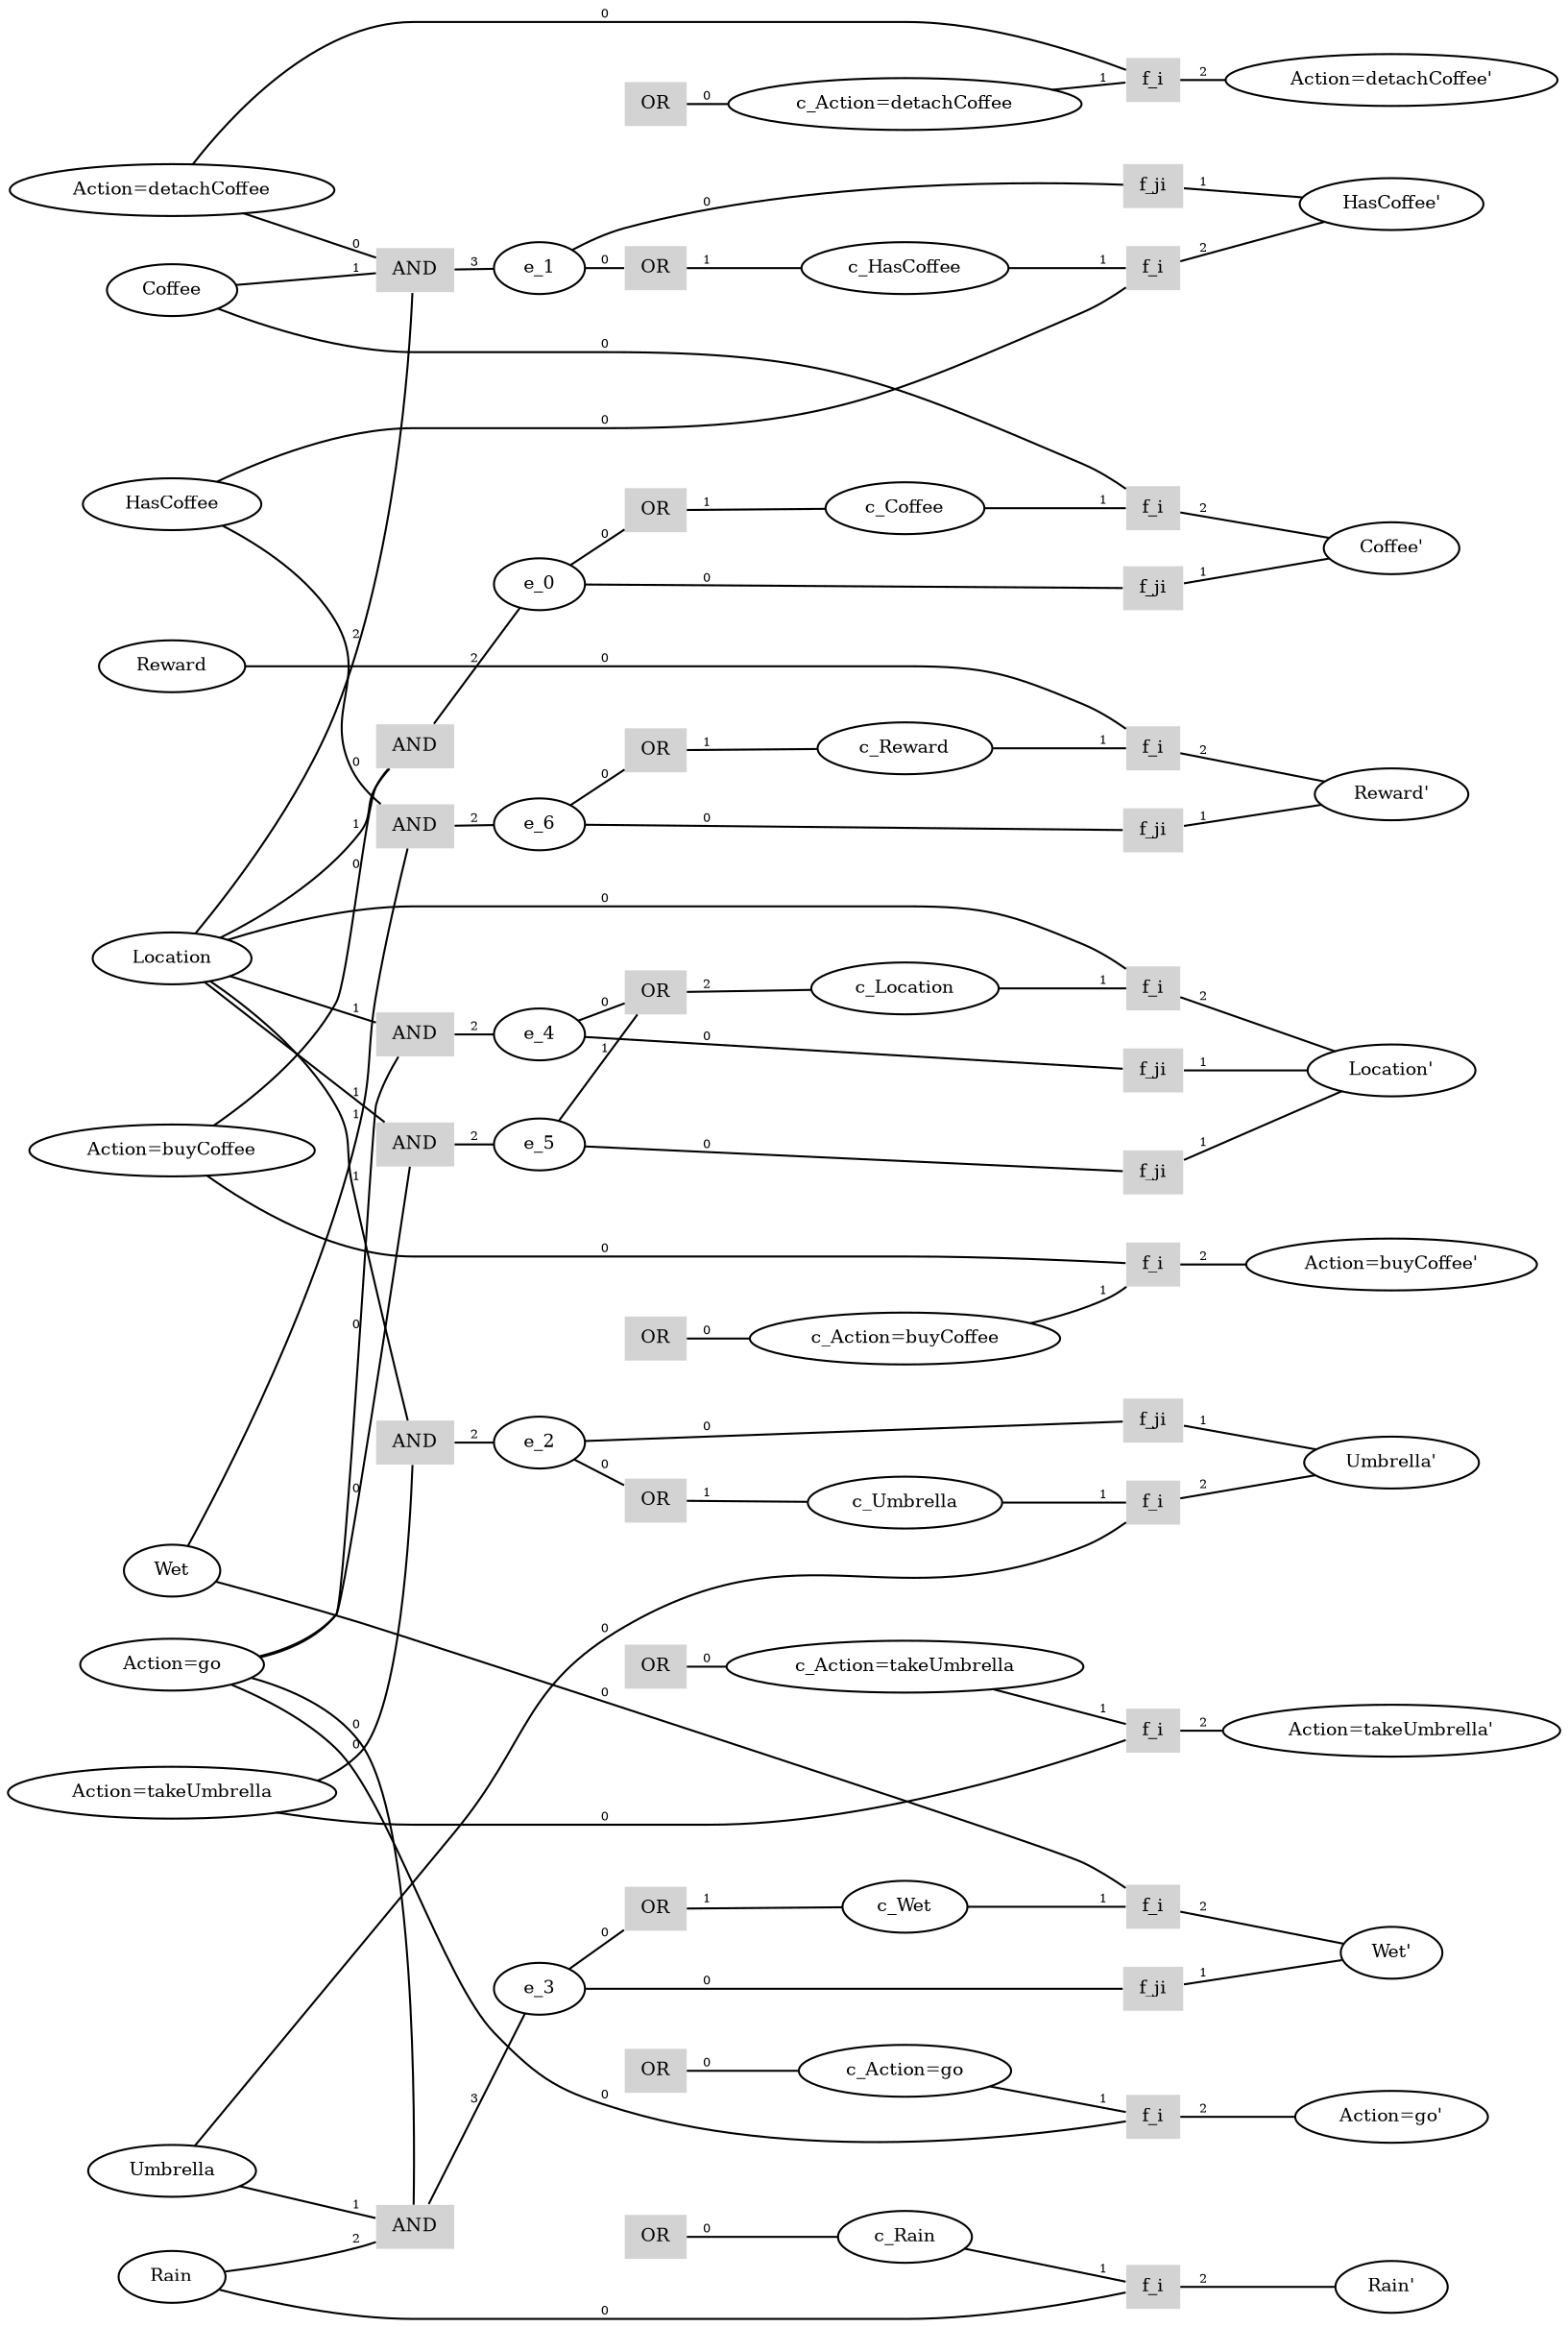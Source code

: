 graph G{
graph [ mode=hier, rankdir=LR, ranksep=0.05 ];
node [ fontsize=9, width=.3, height=.3 ];
edge [ arrowtail=dot, arrowsize=.5, fontsize=6 ];
subgraph {
rank = same;
0 [ label="Location", shape=ellipse ];
1 [ label="Coffee", shape=ellipse ];
2 [ label="Umbrella", shape=ellipse ];
3 [ label="Rain", shape=ellipse ];
4 [ label="HasCoffee", shape=ellipse ];
5 [ label="Wet", shape=ellipse ];
6 [ label="Reward", shape=ellipse ];
7 [ label="Action=buyCoffee", shape=ellipse ];
8 [ label="Action=detachCoffee", shape=ellipse ];
9 [ label="Action=takeUmbrella", shape=ellipse ];
10 [ label="Action=go", shape=ellipse ];
}

subgraph {
rank = same;
11 [ label="AND", shape=box, style=filled, penwidth=0 ];
12 [ label="AND", shape=box, style=filled, penwidth=0 ];
13 [ label="AND", shape=box, style=filled, penwidth=0 ];
14 [ label="AND", shape=box, style=filled, penwidth=0 ];
15 [ label="AND", shape=box, style=filled, penwidth=0 ];
16 [ label="AND", shape=box, style=filled, penwidth=0 ];
17 [ label="AND", shape=box, style=filled, penwidth=0 ];
}

7 -- 11 [ label=0 ];
0 -- 11 [ label=1 ];
11 -- 18 [ label=2 ];
8 -- 12 [ label=0 ];
1 -- 12 [ label=1 ];
0 -- 12 [ label=2 ];
12 -- 19 [ label=3 ];
9 -- 13 [ label=0 ];
0 -- 13 [ label=1 ];
13 -- 20 [ label=2 ];
10 -- 14 [ label=0 ];
2 -- 14 [ label=1 ];
3 -- 14 [ label=2 ];
14 -- 21 [ label=3 ];
10 -- 15 [ label=0 ];
0 -- 15 [ label=1 ];
15 -- 22 [ label=2 ];
10 -- 16 [ label=0 ];
0 -- 16 [ label=1 ];
16 -- 23 [ label=2 ];
4 -- 17 [ label=0 ];
5 -- 17 [ label=1 ];
17 -- 24 [ label=2 ];

subgraph{
rank=same;
18 [ label="e_0", shape=ellipse ];
19 [ label="e_1", shape=ellipse ];
20 [ label="e_2", shape=ellipse ];
21 [ label="e_3", shape=ellipse ];
22 [ label="e_4", shape=ellipse ];
23 [ label="e_5", shape=ellipse ];
24 [ label="e_6", shape=ellipse ];
}

25 [ label="OR", shape=box, style=filled, penwidth=0 ];
22 -- 25 [ label=0 ];
23 -- 25 [ label=1 ];
25 -- 36 [ label=2 ];
26 [ label="OR", shape=box, style=filled, penwidth=0 ];
18 -- 26 [ label=0 ];
26 -- 37 [ label=1 ];
27 [ label="OR", shape=box, style=filled, penwidth=0 ];
20 -- 27 [ label=0 ];
27 -- 38 [ label=1 ];
28 [ label="OR", shape=box, style=filled, penwidth=0 ];
28 -- 39 [ label=0 ];
29 [ label="OR", shape=box, style=filled, penwidth=0 ];
19 -- 29 [ label=0 ];
29 -- 40 [ label=1 ];
30 [ label="OR", shape=box, style=filled, penwidth=0 ];
21 -- 30 [ label=0 ];
30 -- 41 [ label=1 ];
31 [ label="OR", shape=box, style=filled, penwidth=0 ];
24 -- 31 [ label=0 ];
31 -- 42 [ label=1 ];
32 [ label="OR", shape=box, style=filled, penwidth=0 ];
32 -- 43 [ label=0 ];
33 [ label="OR", shape=box, style=filled, penwidth=0 ];
33 -- 44 [ label=0 ];
34 [ label="OR", shape=box, style=filled, penwidth=0 ];
34 -- 45 [ label=0 ];
35 [ label="OR", shape=box, style=filled, penwidth=0 ];
35 -- 46 [ label=0 ];

subgraph {
rank = same;
36 [ label="c_Location", shape=ellipse ];
37 [ label="c_Coffee", shape=ellipse ];
38 [ label="c_Umbrella", shape=ellipse ];
39 [ label="c_Rain", shape=ellipse ];
40 [ label="c_HasCoffee", shape=ellipse ];
41 [ label="c_Wet", shape=ellipse ];
42 [ label="c_Reward", shape=ellipse ];
43 [ label="c_Action=buyCoffee", shape=ellipse ];
44 [ label="c_Action=detachCoffee", shape=ellipse ];
45 [ label="c_Action=takeUmbrella", shape=ellipse ];
46 [ label="c_Action=go", shape=ellipse ];
}
0 -- 47 [ label=0 ];
36 -- 47 [ label=1 ];
47 -- 65 [ label=2 ];
1 -- 48 [ label=0 ];
37 -- 48 [ label=1 ];
48 -- 66 [ label=2 ];
2 -- 49 [ label=0 ];
38 -- 49 [ label=1 ];
49 -- 67 [ label=2 ];
3 -- 50 [ label=0 ];
39 -- 50 [ label=1 ];
50 -- 68 [ label=2 ];
4 -- 51 [ label=0 ];
40 -- 51 [ label=1 ];
51 -- 69 [ label=2 ];
5 -- 52 [ label=0 ];
41 -- 52 [ label=1 ];
52 -- 70 [ label=2 ];
6 -- 53 [ label=0 ];
42 -- 53 [ label=1 ];
53 -- 71 [ label=2 ];
7 -- 54 [ label=0 ];
43 -- 54 [ label=1 ];
54 -- 72 [ label=2 ];
8 -- 55 [ label=0 ];
44 -- 55 [ label=1 ];
55 -- 73 [ label=2 ];
9 -- 56 [ label=0 ];
45 -- 56 [ label=1 ];
56 -- 74 [ label=2 ];
10 -- 57 [ label=0 ];
46 -- 57 [ label=1 ];
57 -- 75 [ label=2 ];

subgraph{rank=same;
47 [ label="f_i", shape=box, style=filled, penwidth=0 ];
48 [ label="f_i", shape=box, style=filled, penwidth=0 ];
49 [ label="f_i", shape=box, style=filled, penwidth=0 ];
50 [ label="f_i", shape=box, style=filled, penwidth=0 ];
51 [ label="f_i", shape=box, style=filled, penwidth=0 ];
52 [ label="f_i", shape=box, style=filled, penwidth=0 ];
53 [ label="f_i", shape=box, style=filled, penwidth=0 ];
54 [ label="f_i", shape=box, style=filled, penwidth=0 ];
55 [ label="f_i", shape=box, style=filled, penwidth=0 ];
56 [ label="f_i", shape=box, style=filled, penwidth=0 ];
57 [ label="f_i", shape=box, style=filled, penwidth=0 ];
58 [ label="f_ji", shape=box, style=filled, penwidth=0 ];
59 [ label="f_ji", shape=box, style=filled, penwidth=0 ];
60 [ label="f_ji", shape=box, style=filled, penwidth=0 ];
61 [ label="f_ji", shape=box, style=filled, penwidth=0 ];
62 [ label="f_ji", shape=box, style=filled, penwidth=0 ];
63 [ label="f_ji", shape=box, style=filled, penwidth=0 ];
64 [ label="f_ji", shape=box, style=filled, penwidth=0 ];
}
18 -- 58 [ label=0 ];
58 -- 66 [ label=1 ];
19 -- 59 [ label=0 ];
59 -- 69 [ label=1 ];
20 -- 60 [ label=0 ];
60 -- 67 [ label=1 ];
21 -- 61 [ label=0 ];
61 -- 70 [ label=1 ];
22 -- 62 [ label=0 ];
62 -- 65 [ label=1 ];
23 -- 63 [ label=0 ];
63 -- 65 [ label=1 ];
24 -- 64 [ label=0 ];
64 -- 71 [ label=1 ];


subgraph {
rank = same;
65 [ label="Location'", shape=ellipse ];
66 [ label="Coffee'", shape=ellipse ];
67 [ label="Umbrella'", shape=ellipse ];
68 [ label="Rain'", shape=ellipse ];
69 [ label="HasCoffee'", shape=ellipse ];
70 [ label="Wet'", shape=ellipse ];
71 [ label="Reward'", shape=ellipse ];
72 [ label="Action=buyCoffee'", shape=ellipse ];
73 [ label="Action=detachCoffee'", shape=ellipse ];
74 [ label="Action=takeUmbrella'", shape=ellipse ];
75 [ label="Action=go'", shape=ellipse ];
}
}
